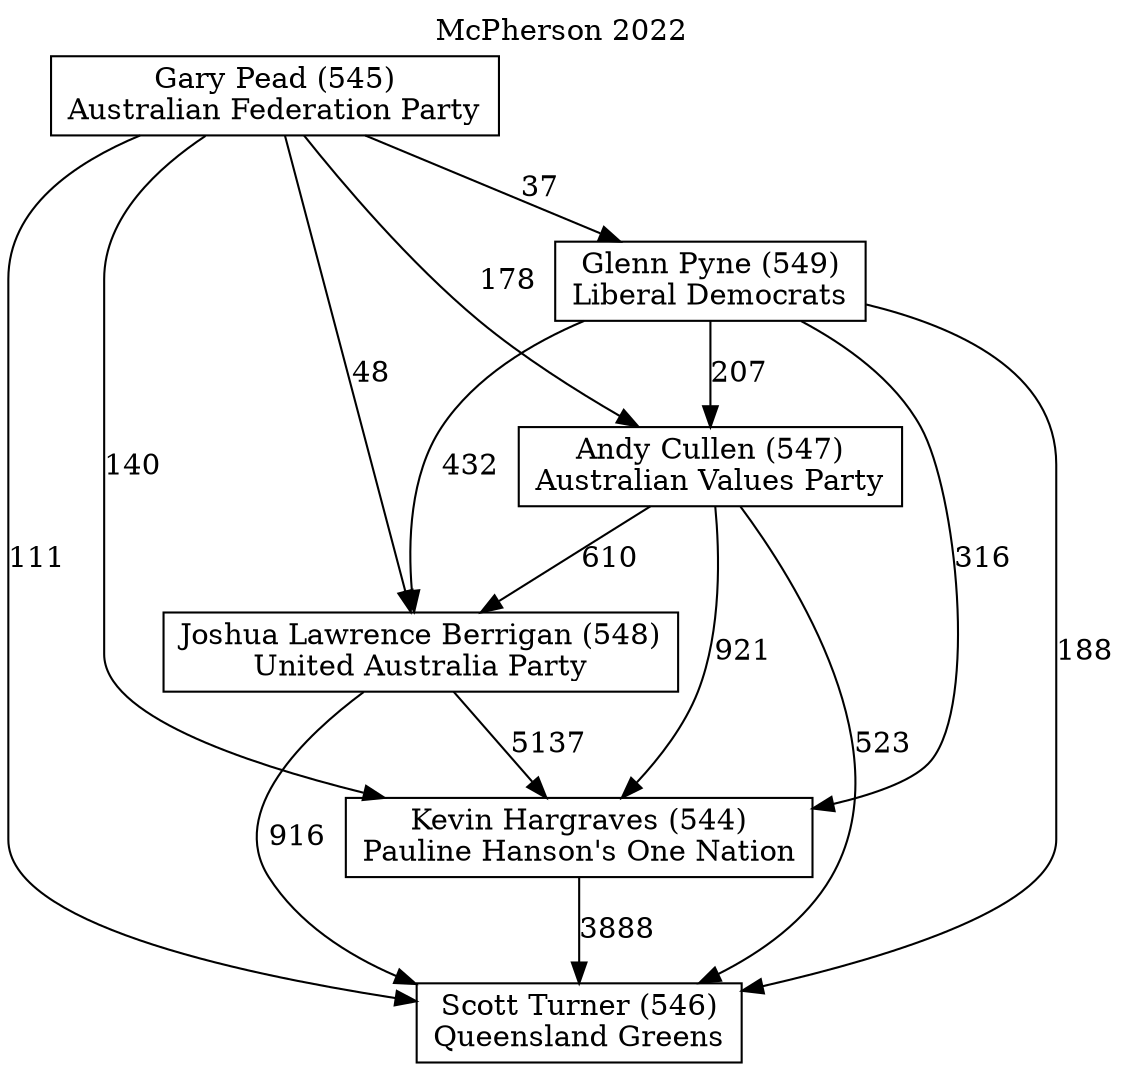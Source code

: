 // House preference flow
digraph "Scott Turner (546)_McPherson_2022" {
	graph [label="McPherson 2022" labelloc=t mclimit=10]
	node [shape=box]
	"Gary Pead (545)" [label="Gary Pead (545)
Australian Federation Party"]
	"Glenn Pyne (549)" [label="Glenn Pyne (549)
Liberal Democrats"]
	"Scott Turner (546)" [label="Scott Turner (546)
Queensland Greens"]
	"Kevin Hargraves (544)" [label="Kevin Hargraves (544)
Pauline Hanson's One Nation"]
	"Andy Cullen (547)" [label="Andy Cullen (547)
Australian Values Party"]
	"Joshua Lawrence Berrigan (548)" [label="Joshua Lawrence Berrigan (548)
United Australia Party"]
	"Gary Pead (545)" -> "Joshua Lawrence Berrigan (548)" [label=48]
	"Andy Cullen (547)" -> "Kevin Hargraves (544)" [label=921]
	"Kevin Hargraves (544)" -> "Scott Turner (546)" [label=3888]
	"Gary Pead (545)" -> "Andy Cullen (547)" [label=178]
	"Gary Pead (545)" -> "Glenn Pyne (549)" [label=37]
	"Glenn Pyne (549)" -> "Scott Turner (546)" [label=188]
	"Glenn Pyne (549)" -> "Joshua Lawrence Berrigan (548)" [label=432]
	"Joshua Lawrence Berrigan (548)" -> "Kevin Hargraves (544)" [label=5137]
	"Andy Cullen (547)" -> "Joshua Lawrence Berrigan (548)" [label=610]
	"Glenn Pyne (549)" -> "Kevin Hargraves (544)" [label=316]
	"Gary Pead (545)" -> "Scott Turner (546)" [label=111]
	"Andy Cullen (547)" -> "Scott Turner (546)" [label=523]
	"Glenn Pyne (549)" -> "Andy Cullen (547)" [label=207]
	"Joshua Lawrence Berrigan (548)" -> "Scott Turner (546)" [label=916]
	"Gary Pead (545)" -> "Kevin Hargraves (544)" [label=140]
}
